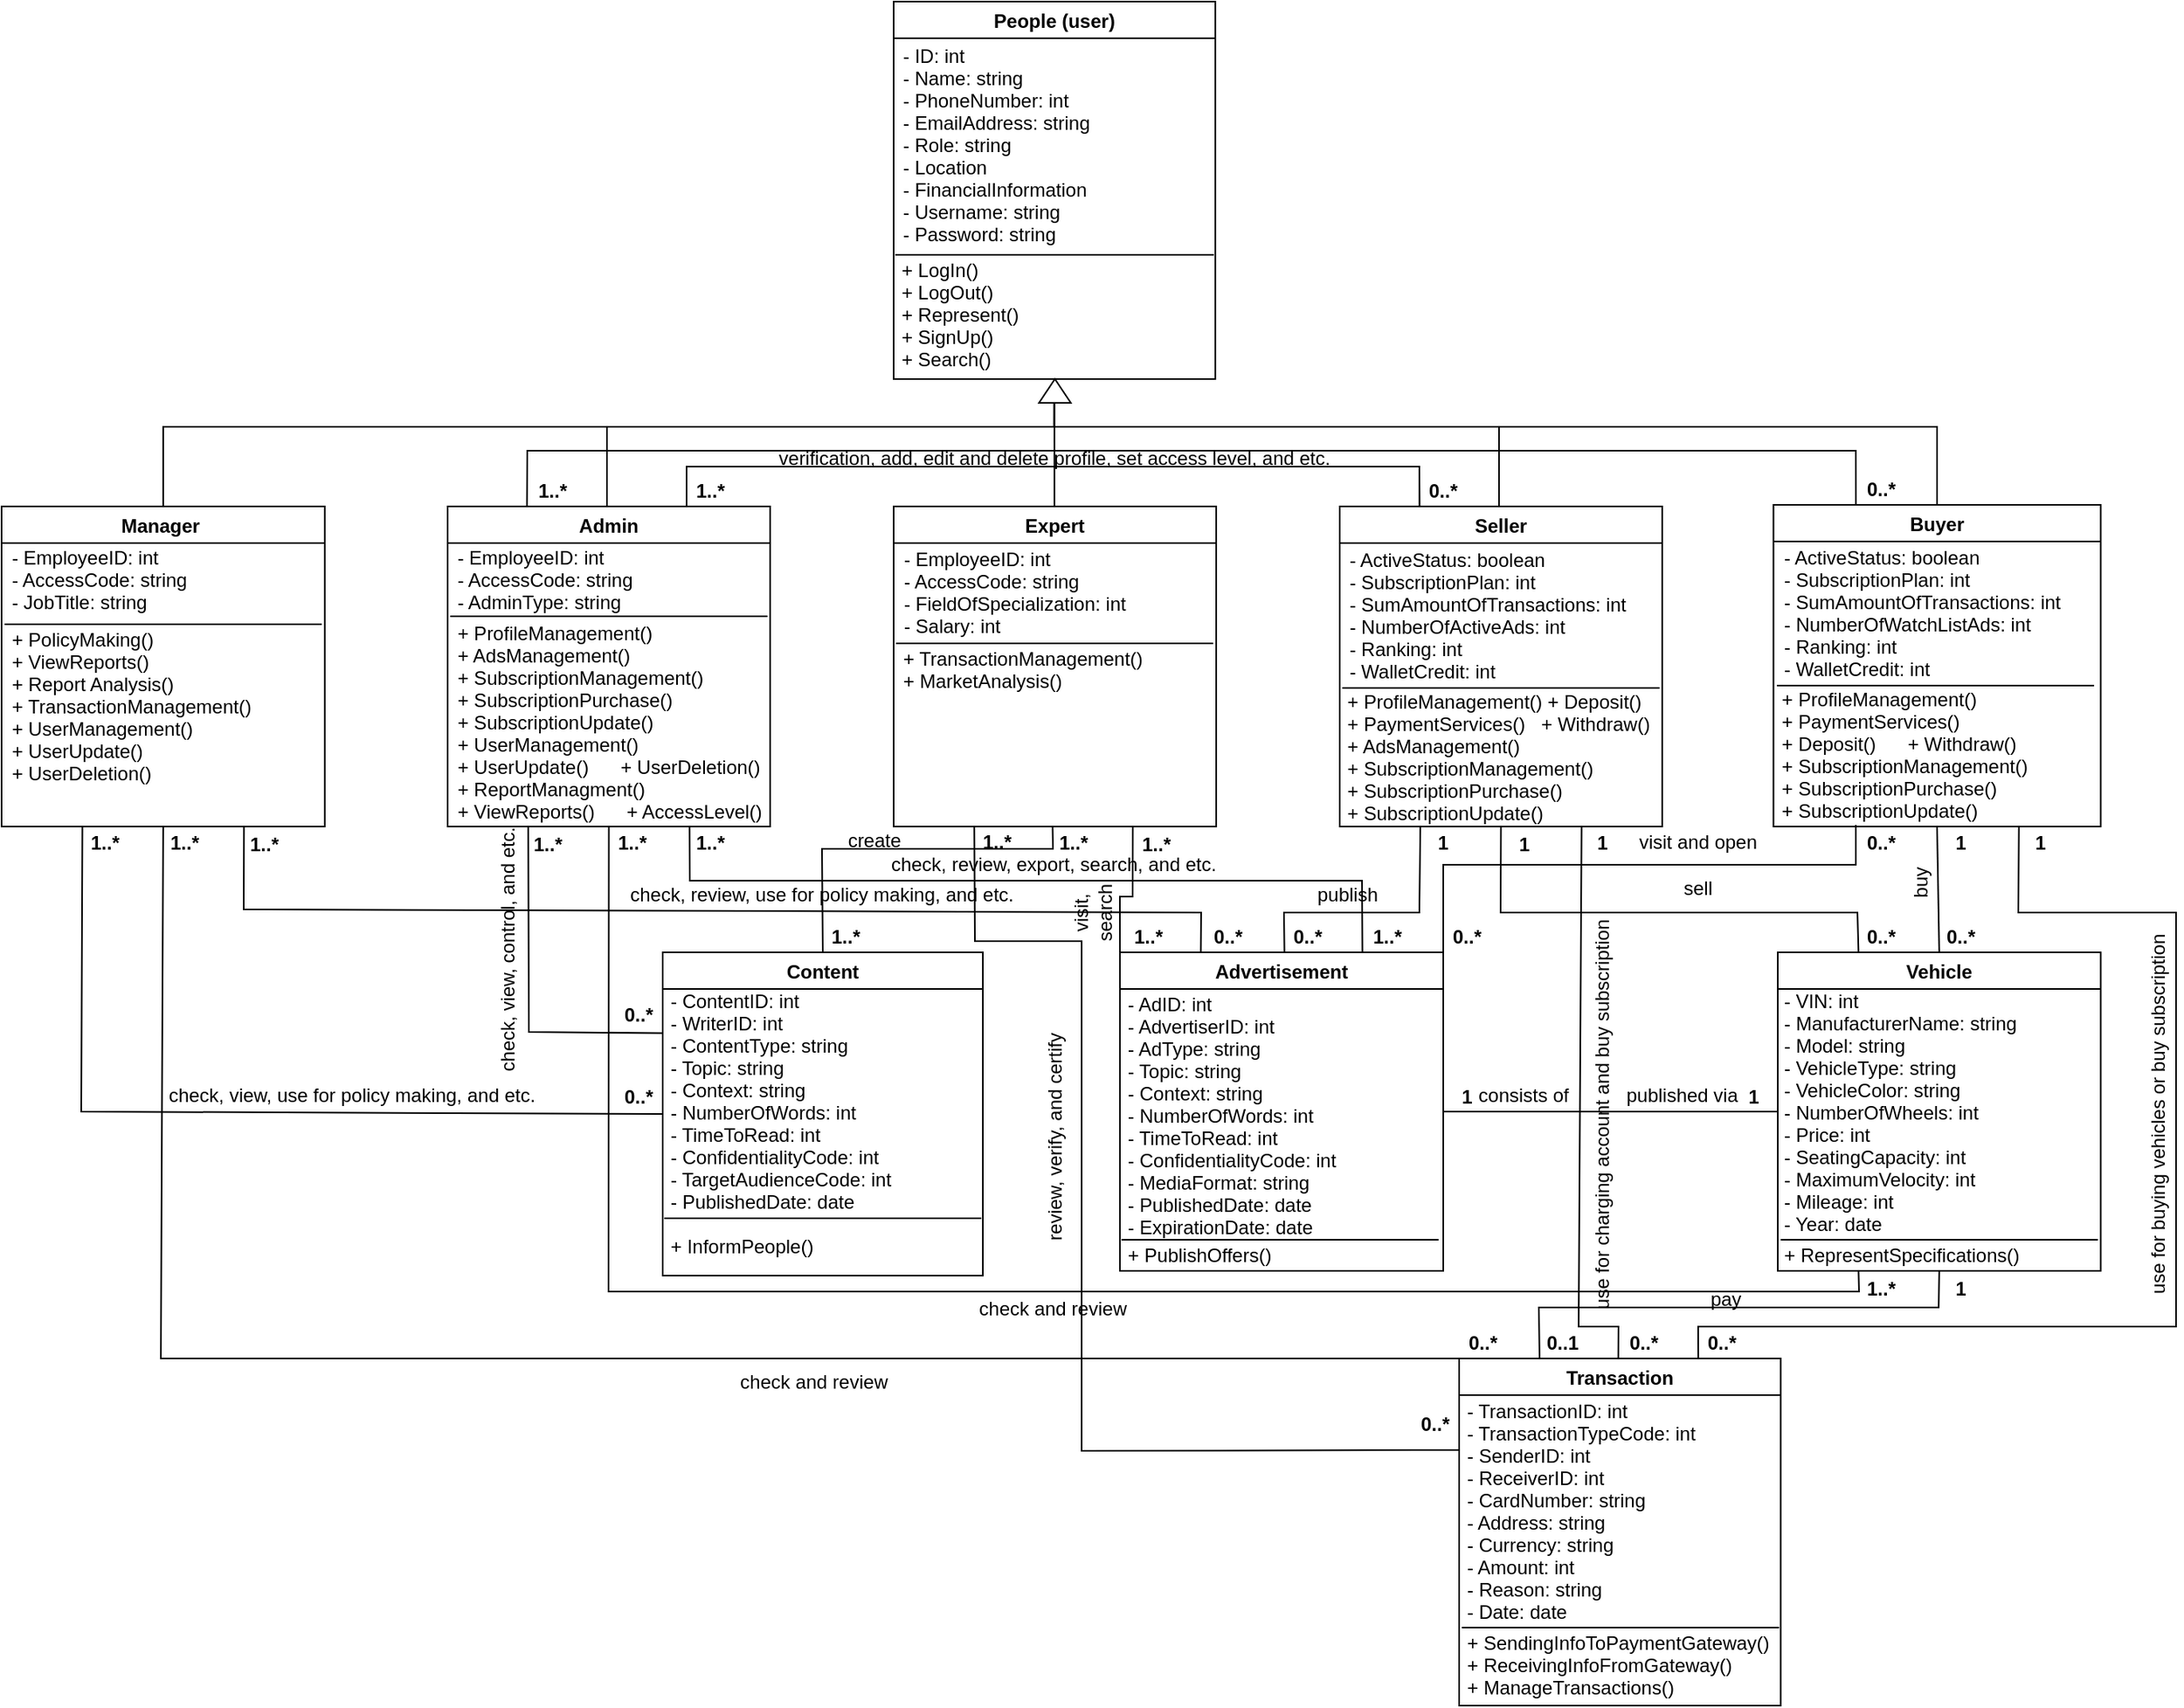 <mxfile version="20.8.10" type="device"><diagram id="CAoa1KWBgaE-1FYeoecN" name="Page-1"><mxGraphModel dx="2105" dy="269" grid="1" gridSize="10" guides="1" tooltips="1" connect="1" arrows="1" fold="1" page="1" pageScale="1" pageWidth="1654" pageHeight="1169" math="0" shadow="0"><root><mxCell id="0"/><mxCell id="1" parent="0"/><mxCell id="5g5vJW8eQOZbYyyhW00u-1" value="People (user)" style="swimlane;" parent="1" vertex="1"><mxGeometry x="-1008" y="50" width="201.88" height="237" as="geometry"/></mxCell><mxCell id="5g5vJW8eQOZbYyyhW00u-148" value="- ID: int&#10;- Name: string&#10;- PhoneNumber: int&#10;- EmailAddress: string&#10;- Role: string&#10;- Location&#10;- FinancialInformation&#10;- Username: string&#10;- Password: string" style="text;strokeColor=none;fillColor=none;align=left;verticalAlign=top;spacingLeft=4;spacingRight=4;overflow=hidden;rotatable=0;points=[[0,0.5],[1,0.5]];portConstraint=eastwest;" parent="5g5vJW8eQOZbYyyhW00u-1" vertex="1"><mxGeometry x="-0.12" y="20.5" width="202" height="142.5" as="geometry"/></mxCell><mxCell id="5g5vJW8eQOZbYyyhW00u-149" value="" style="line;strokeWidth=1;fillColor=none;align=left;verticalAlign=middle;spacingTop=-1;spacingLeft=3;spacingRight=3;rotatable=0;labelPosition=right;points=[];portConstraint=eastwest;" parent="5g5vJW8eQOZbYyyhW00u-1" vertex="1"><mxGeometry x="0.94" y="155" width="200" height="8" as="geometry"/></mxCell><mxCell id="5g5vJW8eQOZbYyyhW00u-150" value="+ LogIn()&#10;+ LogOut()&#10;+ Represent()&#10;+ SignUp()    &#10;+ Search()" style="text;strokeColor=none;fillColor=none;align=left;verticalAlign=top;spacingLeft=4;spacingRight=4;overflow=hidden;rotatable=0;points=[[0,0.5],[1,0.5]];portConstraint=eastwest;" parent="5g5vJW8eQOZbYyyhW00u-1" vertex="1"><mxGeometry x="-1.06" y="155" width="202" height="80" as="geometry"/></mxCell><mxCell id="5g5vJW8eQOZbYyyhW00u-11" style="edgeStyle=orthogonalEdgeStyle;rounded=0;orthogonalLoop=1;jettySize=auto;html=1;entryX=0.5;entryY=1;entryDx=0;entryDy=0;exitX=0.5;exitY=0;exitDx=0;exitDy=0;" parent="1" source="5g5vJW8eQOZbYyyhW00u-2" target="5g5vJW8eQOZbYyyhW00u-1" edge="1"><mxGeometry relative="1" as="geometry"><Array as="points"><mxPoint x="-628" y="317"/><mxPoint x="-908" y="317"/></Array></mxGeometry></mxCell><mxCell id="5g5vJW8eQOZbYyyhW00u-2" value="Seller" style="swimlane;" parent="1" vertex="1"><mxGeometry x="-728" y="367" width="202.44" height="201" as="geometry"/></mxCell><mxCell id="1Hoq8GOjMcDAlBwnr5Gt-12" value="- ActiveStatus: boolean&#10;- SubscriptionPlan: int &#10;- SumAmountOfTransactions: int&#10;- NumberOfActiveAds: int&#10;- Ranking: int&#10;- WalletCredit: int" style="text;strokeColor=none;fillColor=none;align=left;verticalAlign=top;spacingLeft=4;spacingRight=4;overflow=hidden;rotatable=0;points=[[0,0.5],[1,0.5]];portConstraint=eastwest;" parent="5g5vJW8eQOZbYyyhW00u-2" vertex="1"><mxGeometry x="0.22" y="20" width="202" height="90" as="geometry"/></mxCell><mxCell id="1Hoq8GOjMcDAlBwnr5Gt-13" value="" style="line;strokeWidth=1;fillColor=none;align=left;verticalAlign=middle;spacingTop=-1;spacingLeft=3;spacingRight=3;rotatable=0;labelPosition=right;points=[];portConstraint=eastwest;" parent="5g5vJW8eQOZbYyyhW00u-2" vertex="1"><mxGeometry x="1.66" y="110" width="199.12" height="8" as="geometry"/></mxCell><mxCell id="1Hoq8GOjMcDAlBwnr5Gt-14" value="+ ProfileManagement() + Deposit()&#10;+ PaymentServices()   + Withdraw()&#10;+ AdsManagement()&#10;+ SubscriptionManagement()&#10;+ SubscriptionPurchase()&#10;+ SubscriptionUpdate()" style="text;strokeColor=none;fillColor=none;align=left;verticalAlign=top;spacingLeft=4;spacingRight=4;overflow=hidden;rotatable=0;points=[[0,0.5],[1,0.5]];portConstraint=eastwest;" parent="5g5vJW8eQOZbYyyhW00u-2" vertex="1"><mxGeometry x="-1.22" y="109" width="202" height="90" as="geometry"/></mxCell><mxCell id="5g5vJW8eQOZbYyyhW00u-12" style="edgeStyle=orthogonalEdgeStyle;rounded=0;orthogonalLoop=1;jettySize=auto;html=1;entryX=0.5;entryY=1;entryDx=0;entryDy=0;exitX=0.5;exitY=0;exitDx=0;exitDy=0;" parent="1" source="5g5vJW8eQOZbYyyhW00u-3" target="5g5vJW8eQOZbYyyhW00u-1" edge="1"><mxGeometry relative="1" as="geometry"><Array as="points"><mxPoint x="-353" y="317"/><mxPoint x="-908" y="317"/></Array></mxGeometry></mxCell><mxCell id="5g5vJW8eQOZbYyyhW00u-3" value="Buyer" style="swimlane;" parent="1" vertex="1"><mxGeometry x="-455.72" y="366" width="205.44" height="202" as="geometry"/></mxCell><mxCell id="CmYfyWKF2uBP4uneS-pW-2" value="- ActiveStatus: boolean&#10;- SubscriptionPlan: int &#10;- SumAmountOfTransactions: int&#10;- NumberOfWatchListAds: int&#10;- Ranking: int&#10;- WalletCredit: int" style="text;strokeColor=none;fillColor=none;align=left;verticalAlign=top;spacingLeft=4;spacingRight=4;overflow=hidden;rotatable=0;points=[[0,0.5],[1,0.5]];portConstraint=eastwest;" vertex="1" parent="5g5vJW8eQOZbYyyhW00u-3"><mxGeometry x="0.72" y="19.5" width="202" height="90" as="geometry"/></mxCell><mxCell id="CmYfyWKF2uBP4uneS-pW-3" value="" style="line;strokeWidth=1;fillColor=none;align=left;verticalAlign=middle;spacingTop=-1;spacingLeft=3;spacingRight=3;rotatable=0;labelPosition=right;points=[];portConstraint=eastwest;" vertex="1" parent="5g5vJW8eQOZbYyyhW00u-3"><mxGeometry x="2.16" y="109.5" width="199.12" height="8" as="geometry"/></mxCell><mxCell id="CmYfyWKF2uBP4uneS-pW-4" value="+ ProfileManagement()&#10;+ PaymentServices()&#10;+ Deposit()      + Withdraw()&#10;+ SubscriptionManagement()&#10;+ SubscriptionPurchase()&#10;+ SubscriptionUpdate()" style="text;strokeColor=none;fillColor=none;align=left;verticalAlign=top;spacingLeft=4;spacingRight=4;overflow=hidden;rotatable=0;points=[[0,0.5],[1,0.5]];portConstraint=eastwest;" vertex="1" parent="5g5vJW8eQOZbYyyhW00u-3"><mxGeometry x="-0.72" y="108.5" width="202" height="90" as="geometry"/></mxCell><mxCell id="5g5vJW8eQOZbYyyhW00u-9" style="edgeStyle=orthogonalEdgeStyle;rounded=0;orthogonalLoop=1;jettySize=auto;html=1;entryX=0.5;entryY=1;entryDx=0;entryDy=0;" parent="1" source="5g5vJW8eQOZbYyyhW00u-4" target="5g5vJW8eQOZbYyyhW00u-1" edge="1"><mxGeometry relative="1" as="geometry"><Array as="points"><mxPoint x="-1188" y="317"/><mxPoint x="-908" y="317"/></Array></mxGeometry></mxCell><mxCell id="5g5vJW8eQOZbYyyhW00u-4" value="Admin" style="swimlane;" parent="1" vertex="1"><mxGeometry x="-1288" y="367" width="202.44" height="201" as="geometry"/></mxCell><mxCell id="1Hoq8GOjMcDAlBwnr5Gt-6" value="- EmployeeID: int&#10;- AccessCode: string&#10;- AdminType: string" style="text;strokeColor=none;fillColor=none;align=left;verticalAlign=top;spacingLeft=4;spacingRight=4;overflow=hidden;rotatable=0;points=[[0,0.5],[1,0.5]];portConstraint=eastwest;" parent="5g5vJW8eQOZbYyyhW00u-4" vertex="1"><mxGeometry x="0.22" y="18.5" width="202" height="50.5" as="geometry"/></mxCell><mxCell id="1Hoq8GOjMcDAlBwnr5Gt-7" value="" style="line;strokeWidth=1;fillColor=none;align=left;verticalAlign=middle;spacingTop=-1;spacingLeft=3;spacingRight=3;rotatable=0;labelPosition=right;points=[];portConstraint=eastwest;" parent="5g5vJW8eQOZbYyyhW00u-4" vertex="1"><mxGeometry x="1.66" y="65" width="199.12" height="8" as="geometry"/></mxCell><mxCell id="1Hoq8GOjMcDAlBwnr5Gt-8" value="+ ProfileManagement()&#10;+ AdsManagement()&#10;+ SubscriptionManagement()&#10;+ SubscriptionPurchase()&#10;+ SubscriptionUpdate()&#10;+ UserManagement() &#10;+ UserUpdate()      + UserDeletion()&#10;+ ReportManagment()&#10;+ ViewReports()      + AccessLevel()" style="text;strokeColor=none;fillColor=none;align=left;verticalAlign=top;spacingLeft=4;spacingRight=4;overflow=hidden;rotatable=0;points=[[0,0.5],[1,0.5]];portConstraint=eastwest;" parent="5g5vJW8eQOZbYyyhW00u-4" vertex="1"><mxGeometry x="0.22" y="66" width="202" height="141" as="geometry"/></mxCell><mxCell id="5g5vJW8eQOZbYyyhW00u-10" style="edgeStyle=orthogonalEdgeStyle;rounded=0;orthogonalLoop=1;jettySize=auto;html=1;entryX=0.5;entryY=1;entryDx=0;entryDy=0;" parent="1" source="5g5vJW8eQOZbYyyhW00u-5" target="5g5vJW8eQOZbYyyhW00u-1" edge="1"><mxGeometry relative="1" as="geometry"><Array as="points"><mxPoint x="-907" y="327"/></Array></mxGeometry></mxCell><mxCell id="5g5vJW8eQOZbYyyhW00u-5" value="Expert" style="swimlane;" parent="1" vertex="1"><mxGeometry x="-1008" y="367" width="202.44" height="201" as="geometry"/></mxCell><mxCell id="1Hoq8GOjMcDAlBwnr5Gt-9" value="- EmployeeID: int&#10;- AccessCode: string&#10;- FieldOfSpecialization: int&#10;- Salary: int" style="text;strokeColor=none;fillColor=none;align=left;verticalAlign=top;spacingLeft=4;spacingRight=4;overflow=hidden;rotatable=0;points=[[0,0.5],[1,0.5]];portConstraint=eastwest;" parent="5g5vJW8eQOZbYyyhW00u-5" vertex="1"><mxGeometry x="0.44" y="19.5" width="202" height="70.5" as="geometry"/></mxCell><mxCell id="1Hoq8GOjMcDAlBwnr5Gt-10" value="" style="line;strokeWidth=1;fillColor=none;align=left;verticalAlign=middle;spacingTop=-1;spacingLeft=3;spacingRight=3;rotatable=0;labelPosition=right;points=[];portConstraint=eastwest;" parent="5g5vJW8eQOZbYyyhW00u-5" vertex="1"><mxGeometry x="1.44" y="82" width="199.12" height="8" as="geometry"/></mxCell><mxCell id="1Hoq8GOjMcDAlBwnr5Gt-11" value="+ TransactionManagement()&#10;+ MarketAnalysis()" style="text;strokeColor=none;fillColor=none;align=left;verticalAlign=top;spacingLeft=4;spacingRight=4;overflow=hidden;rotatable=0;points=[[0,0.5],[1,0.5]];portConstraint=eastwest;" parent="5g5vJW8eQOZbYyyhW00u-5" vertex="1"><mxGeometry y="82" width="202" height="108" as="geometry"/></mxCell><mxCell id="5g5vJW8eQOZbYyyhW00u-6" value="Manager " style="swimlane;" parent="1" vertex="1"><mxGeometry x="-1568" y="367" width="202.88" height="201" as="geometry"/></mxCell><mxCell id="1Hoq8GOjMcDAlBwnr5Gt-3" value="- EmployeeID: int&#10;- AccessCode: string&#10;- JobTitle: string" style="text;strokeColor=none;fillColor=none;align=left;verticalAlign=top;spacingLeft=4;spacingRight=4;overflow=hidden;rotatable=0;points=[[0,0.5],[1,0.5]];portConstraint=eastwest;" parent="5g5vJW8eQOZbYyyhW00u-6" vertex="1"><mxGeometry x="0.44" y="18.5" width="202" height="51.5" as="geometry"/></mxCell><mxCell id="1Hoq8GOjMcDAlBwnr5Gt-4" value="" style="line;strokeWidth=1;fillColor=none;align=left;verticalAlign=middle;spacingTop=-1;spacingLeft=3;spacingRight=3;rotatable=0;labelPosition=right;points=[];portConstraint=eastwest;" parent="5g5vJW8eQOZbYyyhW00u-6" vertex="1"><mxGeometry x="1.88" y="70" width="199.12" height="8" as="geometry"/></mxCell><mxCell id="1Hoq8GOjMcDAlBwnr5Gt-5" value="+ PolicyMaking()&#10;+ ViewReports()    &#10;+ Report Analysis()    &#10;+ TransactionManagement()    &#10;+ UserManagement()    &#10;+ UserUpdate()&#10;+ UserDeletion()" style="text;strokeColor=none;fillColor=none;align=left;verticalAlign=top;spacingLeft=4;spacingRight=4;overflow=hidden;rotatable=0;points=[[0,0.5],[1,0.5]];portConstraint=eastwest;" parent="5g5vJW8eQOZbYyyhW00u-6" vertex="1"><mxGeometry x="0.44" y="70" width="202" height="148" as="geometry"/></mxCell><mxCell id="5g5vJW8eQOZbYyyhW00u-7" value="" style="edgeStyle=elbowEdgeStyle;elbow=vertical;endArrow=classic;html=1;curved=0;rounded=0;endSize=8;startSize=8;exitX=0.5;exitY=0;exitDx=0;exitDy=0;entryX=0.5;entryY=1;entryDx=0;entryDy=0;" parent="1" source="5g5vJW8eQOZbYyyhW00u-6" target="5g5vJW8eQOZbYyyhW00u-1" edge="1"><mxGeometry width="50" height="50" relative="1" as="geometry"><mxPoint x="-1198" y="437" as="sourcePoint"/><mxPoint x="-1148" y="387" as="targetPoint"/><Array as="points"><mxPoint x="-1108" y="317"/></Array></mxGeometry></mxCell><mxCell id="5g5vJW8eQOZbYyyhW00u-13" value="Vehicle" style="swimlane;" parent="1" vertex="1"><mxGeometry x="-453" y="647" width="202.72" height="200" as="geometry"/></mxCell><mxCell id="CmYfyWKF2uBP4uneS-pW-20" value="- VIN: int&#10;- ManufacturerName: string&#10;- Model: string&#10;- VehicleType: string&#10;- VehicleColor: string&#10;- NumberOfWheels: int&#10;- Price: int&#10;- SeatingCapacity: int&#10;- MaximumVelocity: int&#10;- Mileage: int&#10;- Year: date" style="text;strokeColor=none;fillColor=none;align=left;verticalAlign=top;spacingLeft=4;spacingRight=4;overflow=hidden;rotatable=0;points=[[0,0.5],[1,0.5]];portConstraint=eastwest;" vertex="1" parent="5g5vJW8eQOZbYyyhW00u-13"><mxGeometry x="-2.0" y="17" width="202" height="161" as="geometry"/></mxCell><mxCell id="CmYfyWKF2uBP4uneS-pW-21" value="+ RepresentSpecifications()" style="text;strokeColor=none;fillColor=none;align=left;verticalAlign=top;spacingLeft=4;spacingRight=4;overflow=hidden;rotatable=0;points=[[0,0.5],[1,0.5]];portConstraint=eastwest;" vertex="1" parent="5g5vJW8eQOZbYyyhW00u-13"><mxGeometry x="-2.0" y="176.5" width="202" height="20" as="geometry"/></mxCell><mxCell id="CmYfyWKF2uBP4uneS-pW-22" value="" style="line;strokeWidth=1;fillColor=none;align=left;verticalAlign=middle;spacingTop=-1;spacingLeft=3;spacingRight=3;rotatable=0;labelPosition=right;points=[];portConstraint=eastwest;" vertex="1" parent="5g5vJW8eQOZbYyyhW00u-13"><mxGeometry x="1.8" y="176.5" width="199.12" height="8" as="geometry"/></mxCell><mxCell id="5g5vJW8eQOZbYyyhW00u-14" value="Content" style="swimlane;startSize=23;" parent="1" vertex="1"><mxGeometry x="-1153" y="647" width="201" height="203" as="geometry"/></mxCell><mxCell id="CmYfyWKF2uBP4uneS-pW-9" value="- ContentID: int&#10;- WriterID: int&#10;- ContentType: string&#10;- Topic: string&#10;- Context: string&#10;- NumberOfWords: int&#10;- TimeToRead: int&#10;- ConfidentialityCode: int&#10;- TargetAudienceCode: int &#10;- PublishedDate: date" style="text;strokeColor=none;fillColor=none;align=left;verticalAlign=top;spacingLeft=4;spacingRight=4;overflow=hidden;rotatable=0;points=[[0,0.5],[1,0.5]];portConstraint=eastwest;" vertex="1" parent="5g5vJW8eQOZbYyyhW00u-14"><mxGeometry x="-1" y="17" width="202" height="143" as="geometry"/></mxCell><mxCell id="CmYfyWKF2uBP4uneS-pW-10" value="" style="line;strokeWidth=1;fillColor=none;align=left;verticalAlign=middle;spacingTop=-1;spacingLeft=3;spacingRight=3;rotatable=0;labelPosition=right;points=[];portConstraint=eastwest;" vertex="1" parent="5g5vJW8eQOZbYyyhW00u-14"><mxGeometry x="0.94" y="163" width="199.12" height="8" as="geometry"/></mxCell><mxCell id="CmYfyWKF2uBP4uneS-pW-11" value="+ InformPeople()" style="text;strokeColor=none;fillColor=none;align=left;verticalAlign=top;spacingLeft=4;spacingRight=4;overflow=hidden;rotatable=0;points=[[0,0.5],[1,0.5]];portConstraint=eastwest;" vertex="1" parent="5g5vJW8eQOZbYyyhW00u-14"><mxGeometry x="-1" y="171" width="202" height="19" as="geometry"/></mxCell><mxCell id="5g5vJW8eQOZbYyyhW00u-15" value="Advertisement" style="swimlane;" parent="1" vertex="1"><mxGeometry x="-865.94" y="647" width="202.94" height="200" as="geometry"/></mxCell><mxCell id="CmYfyWKF2uBP4uneS-pW-15" value="- AdID: int&#10;- AdvertiserID: int&#10;- AdType: string&#10;- Topic: string&#10;- Context: string&#10;- NumberOfWords: int&#10;- TimeToRead: int&#10;- ConfidentialityCode: int&#10;- MediaFormat: string&#10;- PublishedDate: date&#10;- ExpirationDate: date" style="text;strokeColor=none;fillColor=none;align=left;verticalAlign=top;spacingLeft=4;spacingRight=4;overflow=hidden;rotatable=0;points=[[0,0.5],[1,0.5]];portConstraint=eastwest;" vertex="1" parent="5g5vJW8eQOZbYyyhW00u-15"><mxGeometry x="-1" y="19" width="202" height="161" as="geometry"/></mxCell><mxCell id="CmYfyWKF2uBP4uneS-pW-18" value="" style="line;strokeWidth=1;fillColor=none;align=left;verticalAlign=middle;spacingTop=-1;spacingLeft=3;spacingRight=3;rotatable=0;labelPosition=right;points=[];portConstraint=eastwest;" vertex="1" parent="5g5vJW8eQOZbYyyhW00u-15"><mxGeometry x="0.94" y="176.5" width="199.12" height="8" as="geometry"/></mxCell><mxCell id="CmYfyWKF2uBP4uneS-pW-17" value="+ PublishOffers()" style="text;strokeColor=none;fillColor=none;align=left;verticalAlign=top;spacingLeft=4;spacingRight=4;overflow=hidden;rotatable=0;points=[[0,0.5],[1,0.5]];portConstraint=eastwest;" vertex="1" parent="5g5vJW8eQOZbYyyhW00u-15"><mxGeometry x="-1.0" y="176.5" width="202" height="20" as="geometry"/></mxCell><mxCell id="5g5vJW8eQOZbYyyhW00u-16" value="Transaction" style="swimlane;startSize=23;" parent="1" vertex="1"><mxGeometry x="-653" y="902" width="201.8" height="218" as="geometry"/></mxCell><mxCell id="CmYfyWKF2uBP4uneS-pW-33" value="- TransactionID: int&#10;- TransactionTypeCode: int&#10;- SenderID: int&#10;- ReceiverID: int&#10;- CardNumber: string&#10;- Address: string&#10;- Currency: string&#10;- Amount: int&#10;- Reason: string&#10;- Date: date" style="text;strokeColor=none;fillColor=none;align=left;verticalAlign=top;spacingLeft=4;spacingRight=4;overflow=hidden;rotatable=0;points=[[0,0.5],[1,0.5]];portConstraint=eastwest;" vertex="1" parent="5g5vJW8eQOZbYyyhW00u-16"><mxGeometry x="-1" y="19.5" width="202" height="161" as="geometry"/></mxCell><mxCell id="CmYfyWKF2uBP4uneS-pW-34" value="" style="line;strokeWidth=1;fillColor=none;align=left;verticalAlign=middle;spacingTop=-1;spacingLeft=3;spacingRight=3;rotatable=0;labelPosition=right;points=[];portConstraint=eastwest;" vertex="1" parent="5g5vJW8eQOZbYyyhW00u-16"><mxGeometry x="1.68" y="165" width="199.12" height="8" as="geometry"/></mxCell><mxCell id="CmYfyWKF2uBP4uneS-pW-35" value="+ SendingInfoToPaymentGateway()&#10;+ ReceivingInfoFromGateway()&#10;+ ManageTransactions()" style="text;strokeColor=none;fillColor=none;align=left;verticalAlign=top;spacingLeft=4;spacingRight=4;overflow=hidden;rotatable=0;points=[[0,0.5],[1,0.5]];portConstraint=eastwest;" vertex="1" parent="5g5vJW8eQOZbYyyhW00u-16"><mxGeometry x="-1" y="165" width="202" height="45" as="geometry"/></mxCell><mxCell id="5g5vJW8eQOZbYyyhW00u-18" value="" style="html=1;shadow=0;dashed=0;align=center;verticalAlign=middle;shape=mxgraph.arrows2.arrow;dy=0.6;dx=40;direction=north;notch=0;" parent="1" vertex="1"><mxGeometry x="-916.78" y="287" width="20" height="15" as="geometry"/></mxCell><mxCell id="5g5vJW8eQOZbYyyhW00u-21" value="" style="endArrow=none;html=1;rounded=0;entryX=0.5;entryY=0;entryDx=0;entryDy=0;exitX=0.5;exitY=1;exitDx=0;exitDy=0;" parent="1" source="5g5vJW8eQOZbYyyhW00u-3" target="5g5vJW8eQOZbYyyhW00u-13" edge="1"><mxGeometry width="50" height="50" relative="1" as="geometry"><mxPoint x="-903" y="672" as="sourcePoint"/><mxPoint x="-853" y="622" as="targetPoint"/></mxGeometry></mxCell><mxCell id="5g5vJW8eQOZbYyyhW00u-26" value="1" style="text;align=center;fontStyle=1;verticalAlign=middle;spacingLeft=3;spacingRight=3;strokeColor=none;rotatable=0;points=[[0,0.5],[1,0.5]];portConstraint=eastwest;" parent="1" vertex="1"><mxGeometry x="-353" y="567" width="30" height="21" as="geometry"/></mxCell><mxCell id="5g5vJW8eQOZbYyyhW00u-27" value="" style="endArrow=none;html=1;rounded=0;entryX=0.25;entryY=0;entryDx=0;entryDy=0;exitX=0.5;exitY=1;exitDx=0;exitDy=0;" parent="1" source="5g5vJW8eQOZbYyyhW00u-2" target="5g5vJW8eQOZbYyyhW00u-13" edge="1"><mxGeometry width="50" height="50" relative="1" as="geometry"><mxPoint x="-633" y="582" as="sourcePoint"/><mxPoint x="-633" y="662" as="targetPoint"/><Array as="points"><mxPoint x="-627" y="622"/><mxPoint x="-403" y="622"/></Array></mxGeometry></mxCell><mxCell id="5g5vJW8eQOZbYyyhW00u-34" value="" style="endArrow=none;html=1;rounded=0;exitX=0.01;exitY=1.001;exitDx=0;exitDy=0;entryX=0.25;entryY=1;entryDx=0;entryDy=0;exitPerimeter=0;" parent="1" source="5g5vJW8eQOZbYyyhW00u-36" target="5g5vJW8eQOZbYyyhW00u-2" edge="1"><mxGeometry width="50" height="50" relative="1" as="geometry"><mxPoint x="-663" y="682" as="sourcePoint"/><mxPoint x="-613" y="632" as="targetPoint"/><Array as="points"><mxPoint x="-763" y="622"/><mxPoint x="-678" y="622"/></Array></mxGeometry></mxCell><mxCell id="5g5vJW8eQOZbYyyhW00u-35" value="1" style="text;align=center;fontStyle=1;verticalAlign=middle;spacingLeft=3;spacingRight=3;strokeColor=none;rotatable=0;points=[[0,0.5],[1,0.5]];portConstraint=eastwest;" parent="1" vertex="1"><mxGeometry x="-678" y="567" width="30" height="21" as="geometry"/></mxCell><mxCell id="5g5vJW8eQOZbYyyhW00u-36" value="0..*" style="text;align=center;fontStyle=1;verticalAlign=middle;spacingLeft=3;spacingRight=3;strokeColor=none;rotatable=0;points=[[0,0.5],[1,0.5]];portConstraint=eastwest;" parent="1" vertex="1"><mxGeometry x="-763" y="626" width="30" height="21" as="geometry"/></mxCell><mxCell id="5g5vJW8eQOZbYyyhW00u-37" value="0..*" style="text;align=center;fontStyle=1;verticalAlign=middle;spacingLeft=3;spacingRight=3;strokeColor=none;rotatable=0;points=[[0,0.5],[1,0.5]];portConstraint=eastwest;" parent="1" vertex="1"><mxGeometry x="-403" y="626" width="30" height="21" as="geometry"/></mxCell><mxCell id="5g5vJW8eQOZbYyyhW00u-38" value="0..*" style="text;align=center;fontStyle=1;verticalAlign=middle;spacingLeft=3;spacingRight=3;strokeColor=none;rotatable=0;points=[[0,0.5],[1,0.5]];portConstraint=eastwest;" parent="1" vertex="1"><mxGeometry x="-353" y="626" width="30" height="21" as="geometry"/></mxCell><mxCell id="5g5vJW8eQOZbYyyhW00u-39" value="" style="endArrow=none;html=1;rounded=0;entryX=0.75;entryY=1;entryDx=0;entryDy=0;exitX=0.003;exitY=0.975;exitDx=0;exitDy=0;exitPerimeter=0;" parent="1" source="5g5vJW8eQOZbYyyhW00u-40" target="5g5vJW8eQOZbYyyhW00u-3" edge="1"><mxGeometry width="50" height="50" relative="1" as="geometry"><mxPoint x="-853" y="922" as="sourcePoint"/><mxPoint x="-573" y="632" as="targetPoint"/><Array as="points"><mxPoint x="-503" y="882"/><mxPoint x="-203" y="882"/><mxPoint x="-203" y="622"/><mxPoint x="-302" y="622"/></Array></mxGeometry></mxCell><mxCell id="5g5vJW8eQOZbYyyhW00u-40" value="0..*" style="text;align=center;fontStyle=1;verticalAlign=middle;spacingLeft=3;spacingRight=3;strokeColor=none;rotatable=0;points=[[0,0.5],[1,0.5]];portConstraint=eastwest;" parent="1" vertex="1"><mxGeometry x="-503" y="881" width="30" height="21" as="geometry"/></mxCell><mxCell id="5g5vJW8eQOZbYyyhW00u-41" value="1" style="text;align=center;fontStyle=1;verticalAlign=middle;spacingLeft=3;spacingRight=3;strokeColor=none;rotatable=0;points=[[0,0.5],[1,0.5]];portConstraint=eastwest;" parent="1" vertex="1"><mxGeometry x="-303" y="567" width="30" height="21" as="geometry"/></mxCell><mxCell id="5g5vJW8eQOZbYyyhW00u-43" value="0..*" style="text;align=center;fontStyle=1;verticalAlign=middle;spacingLeft=3;spacingRight=3;strokeColor=none;rotatable=0;points=[[0,0.5],[1,0.5]];portConstraint=eastwest;" parent="1" vertex="1"><mxGeometry x="-552" y="881" width="30" height="21" as="geometry"/></mxCell><mxCell id="5g5vJW8eQOZbYyyhW00u-44" value="1" style="text;align=center;fontStyle=1;verticalAlign=middle;spacingLeft=3;spacingRight=3;strokeColor=none;rotatable=0;points=[[0,0.5],[1,0.5]];portConstraint=eastwest;" parent="1" vertex="1"><mxGeometry x="-578" y="567" width="30" height="21" as="geometry"/></mxCell><mxCell id="5g5vJW8eQOZbYyyhW00u-45" value="" style="endArrow=none;html=1;rounded=0;entryX=0.75;entryY=1;entryDx=0;entryDy=0;exitX=0.495;exitY=0;exitDx=0;exitDy=0;exitPerimeter=0;" parent="1" source="5g5vJW8eQOZbYyyhW00u-16" target="5g5vJW8eQOZbYyyhW00u-2" edge="1"><mxGeometry width="50" height="50" relative="1" as="geometry"><mxPoint x="-553" y="900" as="sourcePoint"/><mxPoint x="-563" y="892" as="targetPoint"/><Array as="points"><mxPoint x="-553" y="882"/><mxPoint x="-578" y="882"/></Array></mxGeometry></mxCell><mxCell id="5g5vJW8eQOZbYyyhW00u-50" value="" style="endArrow=none;html=1;rounded=0;exitX=0.5;exitY=1;exitDx=0;exitDy=0;entryX=0;entryY=0;entryDx=0;entryDy=0;" parent="1" source="5g5vJW8eQOZbYyyhW00u-6" target="5g5vJW8eQOZbYyyhW00u-16" edge="1"><mxGeometry width="50" height="50" relative="1" as="geometry"><mxPoint x="-1173" y="782" as="sourcePoint"/><mxPoint x="-1123" y="732" as="targetPoint"/><Array as="points"><mxPoint x="-1468" y="902"/></Array></mxGeometry></mxCell><mxCell id="5g5vJW8eQOZbYyyhW00u-51" value="1..*" style="text;align=center;fontStyle=1;verticalAlign=middle;spacingLeft=3;spacingRight=3;strokeColor=none;rotatable=0;points=[[0,0.5],[1,0.5]];portConstraint=eastwest;" parent="1" vertex="1"><mxGeometry x="-1468" y="567" width="30" height="21" as="geometry"/></mxCell><mxCell id="5g5vJW8eQOZbYyyhW00u-54" value="0..*" style="text;align=center;fontStyle=1;verticalAlign=middle;spacingLeft=3;spacingRight=3;strokeColor=none;rotatable=0;points=[[0,0.5],[1,0.5]];portConstraint=eastwest;" parent="1" vertex="1"><mxGeometry x="-653" y="881" width="30" height="21" as="geometry"/></mxCell><mxCell id="5g5vJW8eQOZbYyyhW00u-55" value="check and review" style="text;html=1;strokeColor=none;fillColor=none;align=center;verticalAlign=middle;whiteSpace=wrap;rounded=0;" parent="1" vertex="1"><mxGeometry x="-1108" y="902" width="100" height="30" as="geometry"/></mxCell><mxCell id="5g5vJW8eQOZbYyyhW00u-56" value="check and review" style="text;html=1;strokeColor=none;fillColor=none;align=center;verticalAlign=middle;whiteSpace=wrap;rounded=0;" parent="1" vertex="1"><mxGeometry x="-958" y="856" width="100" height="30" as="geometry"/></mxCell><mxCell id="5g5vJW8eQOZbYyyhW00u-57" value="use for charging account and buy subscription&amp;nbsp;" style="text;html=1;strokeColor=none;fillColor=none;align=center;verticalAlign=middle;whiteSpace=wrap;rounded=0;rotation=-90;" parent="1" vertex="1"><mxGeometry x="-691.75" y="732" width="257.5" height="30" as="geometry"/></mxCell><mxCell id="5g5vJW8eQOZbYyyhW00u-58" value="use for buying vehicles or buy subscription&amp;nbsp;" style="text;html=1;strokeColor=none;fillColor=none;align=center;verticalAlign=middle;whiteSpace=wrap;rounded=0;rotation=-90;" parent="1" vertex="1"><mxGeometry x="-343" y="732" width="257.5" height="30" as="geometry"/></mxCell><mxCell id="5g5vJW8eQOZbYyyhW00u-59" value="sell" style="text;html=1;strokeColor=none;fillColor=none;align=center;verticalAlign=middle;whiteSpace=wrap;rounded=0;" parent="1" vertex="1"><mxGeometry x="-553" y="592" width="100" height="30" as="geometry"/></mxCell><mxCell id="5g5vJW8eQOZbYyyhW00u-60" value="buy" style="text;html=1;strokeColor=none;fillColor=none;align=center;verticalAlign=middle;whiteSpace=wrap;rounded=0;rotation=-90;" parent="1" vertex="1"><mxGeometry x="-413" y="588" width="100" height="30" as="geometry"/></mxCell><mxCell id="5g5vJW8eQOZbYyyhW00u-61" value="publish" style="text;html=1;strokeColor=none;fillColor=none;align=center;verticalAlign=middle;whiteSpace=wrap;rounded=0;" parent="1" vertex="1"><mxGeometry x="-773" y="596" width="100" height="30" as="geometry"/></mxCell><mxCell id="5g5vJW8eQOZbYyyhW00u-62" value="" style="endArrow=none;html=1;rounded=0;exitX=1;exitY=0;exitDx=0;exitDy=0;" parent="1" edge="1"><mxGeometry width="50" height="50" relative="1" as="geometry"><mxPoint x="-663" y="647" as="sourcePoint"/><mxPoint x="-404" y="567" as="targetPoint"/><Array as="points"><mxPoint x="-663" y="592"/><mxPoint x="-523" y="592"/><mxPoint x="-404" y="592"/></Array></mxGeometry></mxCell><mxCell id="5g5vJW8eQOZbYyyhW00u-63" value="0..*" style="text;align=center;fontStyle=1;verticalAlign=middle;spacingLeft=3;spacingRight=3;strokeColor=none;rotatable=0;points=[[0,0.5],[1,0.5]];portConstraint=eastwest;" parent="1" vertex="1"><mxGeometry x="-663" y="626" width="30" height="21" as="geometry"/></mxCell><mxCell id="5g5vJW8eQOZbYyyhW00u-64" value="0..*" style="text;align=center;fontStyle=1;verticalAlign=middle;spacingLeft=3;spacingRight=3;strokeColor=none;rotatable=0;points=[[0,0.5],[1,0.5]];portConstraint=eastwest;" parent="1" vertex="1"><mxGeometry x="-403" y="567" width="30" height="21" as="geometry"/></mxCell><mxCell id="5g5vJW8eQOZbYyyhW00u-65" value="visit and open" style="text;html=1;strokeColor=none;fillColor=none;align=center;verticalAlign=middle;whiteSpace=wrap;rounded=0;" parent="1" vertex="1"><mxGeometry x="-553" y="562.5" width="100" height="30" as="geometry"/></mxCell><mxCell id="5g5vJW8eQOZbYyyhW00u-66" value="" style="endArrow=none;html=1;rounded=0;exitX=0.75;exitY=1;exitDx=0;exitDy=0;entryX=0.75;entryY=0;entryDx=0;entryDy=0;" parent="1" source="5g5vJW8eQOZbYyyhW00u-4" target="5g5vJW8eQOZbYyyhW00u-15" edge="1"><mxGeometry width="50" height="50" relative="1" as="geometry"><mxPoint x="-963" y="612" as="sourcePoint"/><mxPoint x="-913" y="562" as="targetPoint"/><Array as="points"><mxPoint x="-1136" y="602"/><mxPoint x="-714" y="602"/></Array></mxGeometry></mxCell><mxCell id="5g5vJW8eQOZbYyyhW00u-67" value="check, review, export, search, and etc." style="text;html=1;strokeColor=none;fillColor=none;align=center;verticalAlign=middle;whiteSpace=wrap;rounded=0;" parent="1" vertex="1"><mxGeometry x="-1015.5" y="577" width="215" height="30" as="geometry"/></mxCell><mxCell id="5g5vJW8eQOZbYyyhW00u-68" value="1..*" style="text;align=center;fontStyle=1;verticalAlign=middle;spacingLeft=3;spacingRight=3;strokeColor=none;rotatable=0;points=[[0,0.5],[1,0.5]];portConstraint=eastwest;" parent="1" vertex="1"><mxGeometry x="-1138" y="567" width="30" height="21" as="geometry"/></mxCell><mxCell id="5g5vJW8eQOZbYyyhW00u-69" value="1..*" style="text;align=center;fontStyle=1;verticalAlign=middle;spacingLeft=3;spacingRight=3;strokeColor=none;rotatable=0;points=[[0,0.5],[1,0.5]];portConstraint=eastwest;" parent="1" vertex="1"><mxGeometry x="-713" y="626" width="30" height="21" as="geometry"/></mxCell><mxCell id="5g5vJW8eQOZbYyyhW00u-70" value="" style="endArrow=none;html=1;rounded=0;exitX=0.75;exitY=1;exitDx=0;exitDy=0;entryX=0.25;entryY=0;entryDx=0;entryDy=0;" parent="1" source="5g5vJW8eQOZbYyyhW00u-6" target="5g5vJW8eQOZbYyyhW00u-15" edge="1"><mxGeometry width="50" height="50" relative="1" as="geometry"><mxPoint x="-1123" y="582" as="sourcePoint"/><mxPoint x="-1073" y="532" as="targetPoint"/><Array as="points"><mxPoint x="-1416" y="620"/><mxPoint x="-815" y="622"/></Array></mxGeometry></mxCell><mxCell id="5g5vJW8eQOZbYyyhW00u-71" value="check, review, use for policy making, and etc." style="text;html=1;strokeColor=none;fillColor=none;align=center;verticalAlign=middle;whiteSpace=wrap;rounded=0;" parent="1" vertex="1"><mxGeometry x="-1178" y="596" width="250" height="30" as="geometry"/></mxCell><mxCell id="5g5vJW8eQOZbYyyhW00u-72" value="0..*" style="text;align=center;fontStyle=1;verticalAlign=middle;spacingLeft=3;spacingRight=3;strokeColor=none;rotatable=0;points=[[0,0.5],[1,0.5]];portConstraint=eastwest;" parent="1" vertex="1"><mxGeometry x="-813" y="626" width="30" height="21" as="geometry"/></mxCell><mxCell id="5g5vJW8eQOZbYyyhW00u-73" value="1..*" style="text;align=center;fontStyle=1;verticalAlign=middle;spacingLeft=3;spacingRight=3;strokeColor=none;rotatable=0;points=[[0,0.5],[1,0.5]];portConstraint=eastwest;" parent="1" vertex="1"><mxGeometry x="-1418" y="568" width="30" height="21" as="geometry"/></mxCell><mxCell id="5g5vJW8eQOZbYyyhW00u-74" value="" style="endArrow=none;html=1;rounded=0;exitX=0.741;exitY=0;exitDx=0;exitDy=0;entryX=0.248;entryY=0;entryDx=0;entryDy=0;exitPerimeter=0;entryPerimeter=0;" parent="1" source="5g5vJW8eQOZbYyyhW00u-4" target="5g5vJW8eQOZbYyyhW00u-2" edge="1"><mxGeometry width="50" height="50" relative="1" as="geometry"><mxPoint x="-883" y="602" as="sourcePoint"/><mxPoint x="-833" y="552" as="targetPoint"/><Array as="points"><mxPoint x="-1138" y="342"/><mxPoint x="-678" y="342"/></Array></mxGeometry></mxCell><mxCell id="5g5vJW8eQOZbYyyhW00u-75" value="verification, add, edit and delete profile, set access level, and etc." style="text;html=1;strokeColor=none;fillColor=none;align=center;verticalAlign=middle;whiteSpace=wrap;rounded=0;" parent="1" vertex="1"><mxGeometry x="-1083.06" y="322" width="352" height="30" as="geometry"/></mxCell><mxCell id="5g5vJW8eQOZbYyyhW00u-76" value="1..*" style="text;align=center;fontStyle=1;verticalAlign=middle;spacingLeft=3;spacingRight=3;strokeColor=none;rotatable=0;points=[[0,0.5],[1,0.5]];portConstraint=eastwest;" parent="1" vertex="1"><mxGeometry x="-1138" y="346" width="30" height="21" as="geometry"/></mxCell><mxCell id="5g5vJW8eQOZbYyyhW00u-77" value="0..*" style="text;align=center;fontStyle=1;verticalAlign=middle;spacingLeft=3;spacingRight=3;strokeColor=none;rotatable=0;points=[[0,0.5],[1,0.5]];portConstraint=eastwest;" parent="1" vertex="1"><mxGeometry x="-678" y="346" width="30" height="21" as="geometry"/></mxCell><mxCell id="5g5vJW8eQOZbYyyhW00u-78" value="" style="endArrow=none;html=1;rounded=0;exitX=0.75;exitY=0;exitDx=0;exitDy=0;entryX=0.25;entryY=0;entryDx=0;entryDy=0;" parent="1" edge="1"><mxGeometry width="50" height="50" relative="1" as="geometry"><mxPoint x="-1138" y="367" as="sourcePoint"/><mxPoint x="-678.0" y="367" as="targetPoint"/><Array as="points"><mxPoint x="-1138" y="342"/><mxPoint x="-678" y="342"/></Array></mxGeometry></mxCell><mxCell id="5g5vJW8eQOZbYyyhW00u-80" value="" style="endArrow=none;html=1;rounded=0;exitX=0.75;exitY=0;exitDx=0;exitDy=0;entryX=0.25;entryY=0;entryDx=0;entryDy=0;" parent="1" edge="1"><mxGeometry width="50" height="50" relative="1" as="geometry"><mxPoint x="-1138" y="367" as="sourcePoint"/><mxPoint x="-678.0" y="367" as="targetPoint"/><Array as="points"><mxPoint x="-1138" y="342"/><mxPoint x="-678" y="342"/></Array></mxGeometry></mxCell><mxCell id="5g5vJW8eQOZbYyyhW00u-84" value="" style="endArrow=none;html=1;rounded=0;exitX=0.246;exitY=-0.001;exitDx=0;exitDy=0;entryX=0.252;entryY=0;entryDx=0;entryDy=0;entryPerimeter=0;exitPerimeter=0;" parent="1" source="5g5vJW8eQOZbYyyhW00u-4" target="5g5vJW8eQOZbYyyhW00u-3" edge="1"><mxGeometry width="50" height="50" relative="1" as="geometry"><mxPoint x="-853" y="532" as="sourcePoint"/><mxPoint x="-803" y="482" as="targetPoint"/><Array as="points"><mxPoint x="-1238" y="332"/><mxPoint x="-404" y="332"/></Array></mxGeometry></mxCell><mxCell id="5g5vJW8eQOZbYyyhW00u-85" value="1..*" style="text;align=center;fontStyle=1;verticalAlign=middle;spacingLeft=3;spacingRight=3;strokeColor=none;rotatable=0;points=[[0,0.5],[1,0.5]];portConstraint=eastwest;" parent="1" vertex="1"><mxGeometry x="-1237" y="346" width="30" height="21" as="geometry"/></mxCell><mxCell id="5g5vJW8eQOZbYyyhW00u-86" value="0..*" style="text;align=center;fontStyle=1;verticalAlign=middle;spacingLeft=3;spacingRight=3;strokeColor=none;rotatable=0;points=[[0,0.5],[1,0.5]];portConstraint=eastwest;" parent="1" vertex="1"><mxGeometry x="-403" y="345" width="30" height="21" as="geometry"/></mxCell><mxCell id="5g5vJW8eQOZbYyyhW00u-87" value="" style="endArrow=none;html=1;rounded=0;exitX=0.5;exitY=1;exitDx=0;exitDy=0;entryX=0.25;entryY=1;entryDx=0;entryDy=0;" parent="1" source="5g5vJW8eQOZbYyyhW00u-4" target="5g5vJW8eQOZbYyyhW00u-13" edge="1"><mxGeometry width="50" height="50" relative="1" as="geometry"><mxPoint x="-793" y="762" as="sourcePoint"/><mxPoint x="-743" y="712" as="targetPoint"/><Array as="points"><mxPoint x="-1187" y="860"/><mxPoint x="-720" y="860"/><mxPoint x="-402" y="860"/></Array></mxGeometry></mxCell><mxCell id="5g5vJW8eQOZbYyyhW00u-91" value="1..*" style="text;align=center;fontStyle=1;verticalAlign=middle;spacingLeft=3;spacingRight=3;strokeColor=none;rotatable=0;points=[[0,0.5],[1,0.5]];portConstraint=eastwest;" parent="1" vertex="1"><mxGeometry x="-403" y="847" width="30" height="21" as="geometry"/></mxCell><mxCell id="5g5vJW8eQOZbYyyhW00u-92" value="1..*" style="text;align=center;fontStyle=1;verticalAlign=middle;spacingLeft=3;spacingRight=3;strokeColor=none;rotatable=0;points=[[0,0.5],[1,0.5]];portConstraint=eastwest;" parent="1" vertex="1"><mxGeometry x="-1187" y="567" width="30" height="21" as="geometry"/></mxCell><mxCell id="5g5vJW8eQOZbYyyhW00u-93" value="" style="endArrow=none;html=1;rounded=0;exitX=0.25;exitY=1;exitDx=0;exitDy=0;entryX=0;entryY=0.5;entryDx=0;entryDy=0;" parent="1" source="5g5vJW8eQOZbYyyhW00u-6" target="5g5vJW8eQOZbYyyhW00u-14" edge="1"><mxGeometry width="50" height="50" relative="1" as="geometry"><mxPoint x="-1033" y="772" as="sourcePoint"/><mxPoint x="-983" y="722" as="targetPoint"/><Array as="points"><mxPoint x="-1518" y="747"/></Array></mxGeometry></mxCell><mxCell id="5g5vJW8eQOZbYyyhW00u-94" value="1..*" style="text;align=center;fontStyle=1;verticalAlign=middle;spacingLeft=3;spacingRight=3;strokeColor=none;rotatable=0;points=[[0,0.5],[1,0.5]];portConstraint=eastwest;" parent="1" vertex="1"><mxGeometry x="-1518" y="567" width="30" height="21" as="geometry"/></mxCell><mxCell id="5g5vJW8eQOZbYyyhW00u-95" value="0..*" style="text;align=center;fontStyle=1;verticalAlign=middle;spacingLeft=3;spacingRight=3;strokeColor=none;rotatable=0;points=[[0,0.5],[1,0.5]];portConstraint=eastwest;" parent="1" vertex="1"><mxGeometry x="-1183" y="675" width="30" height="21" as="geometry"/></mxCell><mxCell id="5g5vJW8eQOZbYyyhW00u-96" value="check, view, use for policy making, and etc." style="text;html=1;strokeColor=none;fillColor=none;align=center;verticalAlign=middle;whiteSpace=wrap;rounded=0;" parent="1" vertex="1"><mxGeometry x="-1473" y="722" width="250" height="30" as="geometry"/></mxCell><mxCell id="5g5vJW8eQOZbYyyhW00u-97" value="" style="endArrow=none;html=1;rounded=0;exitX=0.25;exitY=1;exitDx=0;exitDy=0;entryX=0;entryY=0.25;entryDx=0;entryDy=0;" parent="1" source="5g5vJW8eQOZbYyyhW00u-4" target="5g5vJW8eQOZbYyyhW00u-14" edge="1"><mxGeometry width="50" height="50" relative="1" as="geometry"><mxPoint x="-1173" y="762" as="sourcePoint"/><mxPoint x="-1123" y="712" as="targetPoint"/><Array as="points"><mxPoint x="-1237" y="697"/></Array></mxGeometry></mxCell><mxCell id="5g5vJW8eQOZbYyyhW00u-99" value="check, view, control, and etc." style="text;html=1;strokeColor=none;fillColor=none;align=center;verticalAlign=middle;whiteSpace=wrap;rounded=0;rotation=-90;" parent="1" vertex="1"><mxGeometry x="-1330" y="630" width="160" height="30" as="geometry"/></mxCell><mxCell id="5g5vJW8eQOZbYyyhW00u-100" value="1..*" style="text;align=center;fontStyle=1;verticalAlign=middle;spacingLeft=3;spacingRight=3;strokeColor=none;rotatable=0;points=[[0,0.5],[1,0.5]];portConstraint=eastwest;" parent="1" vertex="1"><mxGeometry x="-1240" y="568" width="30" height="21" as="geometry"/></mxCell><mxCell id="5g5vJW8eQOZbYyyhW00u-101" value="0..*" style="text;align=center;fontStyle=1;verticalAlign=middle;spacingLeft=3;spacingRight=3;strokeColor=none;rotatable=0;points=[[0,0.5],[1,0.5]];portConstraint=eastwest;" parent="1" vertex="1"><mxGeometry x="-1183" y="726.5" width="30" height="21" as="geometry"/></mxCell><mxCell id="5g5vJW8eQOZbYyyhW00u-103" value="" style="endArrow=none;html=1;rounded=0;exitX=0.5;exitY=0;exitDx=0;exitDy=0;entryX=0.059;entryY=0.068;entryDx=0;entryDy=0;entryPerimeter=0;" parent="1" source="5g5vJW8eQOZbYyyhW00u-14" target="5g5vJW8eQOZbYyyhW00u-105" edge="1"><mxGeometry width="50" height="50" relative="1" as="geometry"><mxPoint x="-1023" y="662" as="sourcePoint"/><mxPoint x="-973" y="612" as="targetPoint"/><Array as="points"><mxPoint x="-1053" y="582"/><mxPoint x="-908" y="582"/></Array></mxGeometry></mxCell><mxCell id="5g5vJW8eQOZbYyyhW00u-104" value="1..*" style="text;align=center;fontStyle=1;verticalAlign=middle;spacingLeft=3;spacingRight=3;strokeColor=none;rotatable=0;points=[[0,0.5],[1,0.5]];portConstraint=eastwest;" parent="1" vertex="1"><mxGeometry x="-1053" y="626" width="30" height="21" as="geometry"/></mxCell><mxCell id="5g5vJW8eQOZbYyyhW00u-105" value="1..*" style="text;align=center;fontStyle=1;verticalAlign=middle;spacingLeft=3;spacingRight=3;strokeColor=none;rotatable=0;points=[[0,0.5],[1,0.5]];portConstraint=eastwest;" parent="1" vertex="1"><mxGeometry x="-910" y="567" width="30" height="21" as="geometry"/></mxCell><mxCell id="5g5vJW8eQOZbYyyhW00u-109" value="" style="endArrow=none;html=1;rounded=0;exitX=0;exitY=0.5;exitDx=0;exitDy=0;entryX=1;entryY=0.5;entryDx=0;entryDy=0;" parent="1" source="5g5vJW8eQOZbYyyhW00u-13" target="5g5vJW8eQOZbYyyhW00u-15" edge="1"><mxGeometry width="50" height="50" relative="1" as="geometry"><mxPoint x="-793" y="802" as="sourcePoint"/><mxPoint x="-743" y="752" as="targetPoint"/></mxGeometry></mxCell><mxCell id="5g5vJW8eQOZbYyyhW00u-110" value="1" style="text;align=center;fontStyle=1;verticalAlign=middle;spacingLeft=3;spacingRight=3;strokeColor=none;rotatable=0;points=[[0,0.5],[1,0.5]];portConstraint=eastwest;" parent="1" vertex="1"><mxGeometry x="-663" y="726.5" width="30" height="21" as="geometry"/></mxCell><mxCell id="5g5vJW8eQOZbYyyhW00u-111" value="1" style="text;align=center;fontStyle=1;verticalAlign=middle;spacingLeft=3;spacingRight=3;strokeColor=none;rotatable=0;points=[[0,0.5],[1,0.5]];portConstraint=eastwest;" parent="1" vertex="1"><mxGeometry x="-483" y="726.5" width="30" height="21" as="geometry"/></mxCell><mxCell id="5g5vJW8eQOZbYyyhW00u-112" value="published via" style="text;html=1;strokeColor=none;fillColor=none;align=center;verticalAlign=middle;whiteSpace=wrap;rounded=0;" parent="1" vertex="1"><mxGeometry x="-553" y="722" width="80" height="30" as="geometry"/></mxCell><mxCell id="5g5vJW8eQOZbYyyhW00u-113" value="consists of" style="text;html=1;strokeColor=none;fillColor=none;align=center;verticalAlign=middle;whiteSpace=wrap;rounded=0;" parent="1" vertex="1"><mxGeometry x="-645.5" y="722" width="65" height="30" as="geometry"/></mxCell><mxCell id="5g5vJW8eQOZbYyyhW00u-118" value="" style="endArrow=none;html=1;rounded=0;entryX=0;entryY=0;entryDx=0;entryDy=0;exitX=0.004;exitY=0.013;exitDx=0;exitDy=0;exitPerimeter=0;" parent="1" source="5g5vJW8eQOZbYyyhW00u-121" target="5g5vJW8eQOZbYyyhW00u-15" edge="1"><mxGeometry width="50" height="50" relative="1" as="geometry"><mxPoint x="-933" y="672" as="sourcePoint"/><mxPoint x="-883" y="622" as="targetPoint"/><Array as="points"><mxPoint x="-858" y="612"/><mxPoint x="-866" y="612"/></Array></mxGeometry></mxCell><mxCell id="5g5vJW8eQOZbYyyhW00u-119" value="1..*" style="text;align=center;fontStyle=1;verticalAlign=middle;spacingLeft=3;spacingRight=3;strokeColor=none;rotatable=0;points=[[0,0.5],[1,0.5]];portConstraint=eastwest;" parent="1" vertex="1"><mxGeometry x="-863" y="626" width="30" height="21" as="geometry"/></mxCell><mxCell id="5g5vJW8eQOZbYyyhW00u-120" value="visit, search" style="text;html=1;strokeColor=none;fillColor=none;align=center;verticalAlign=middle;whiteSpace=wrap;rounded=0;rotation=-90;" parent="1" vertex="1"><mxGeometry x="-903" y="607" width="40" height="30" as="geometry"/></mxCell><mxCell id="5g5vJW8eQOZbYyyhW00u-121" value="1..*" style="text;align=center;fontStyle=1;verticalAlign=middle;spacingLeft=3;spacingRight=3;strokeColor=none;rotatable=0;points=[[0,0.5],[1,0.5]];portConstraint=eastwest;" parent="1" vertex="1"><mxGeometry x="-858" y="568" width="30" height="21" as="geometry"/></mxCell><mxCell id="5g5vJW8eQOZbYyyhW00u-28" value="1" style="text;align=center;fontStyle=1;verticalAlign=middle;spacingLeft=3;spacingRight=3;strokeColor=none;rotatable=0;points=[[0,0.5],[1,0.5]];portConstraint=eastwest;" parent="1" vertex="1"><mxGeometry x="-627" y="568" width="30" height="21" as="geometry"/></mxCell><mxCell id="CmYfyWKF2uBP4uneS-pW-23" value="" style="endArrow=none;html=1;rounded=0;fontSize=11;exitX=0.25;exitY=0;exitDx=0;exitDy=0;entryX=0.5;entryY=1;entryDx=0;entryDy=0;" edge="1" parent="1" source="5g5vJW8eQOZbYyyhW00u-16" target="5g5vJW8eQOZbYyyhW00u-13"><mxGeometry width="50" height="50" relative="1" as="geometry"><mxPoint x="-450" y="870" as="sourcePoint"/><mxPoint x="-400" y="820" as="targetPoint"/><Array as="points"><mxPoint x="-603" y="870"/><mxPoint x="-352" y="870"/></Array></mxGeometry></mxCell><mxCell id="CmYfyWKF2uBP4uneS-pW-24" value="0..1" style="text;align=center;fontStyle=1;verticalAlign=middle;spacingLeft=3;spacingRight=3;strokeColor=none;rotatable=0;points=[[0,0.5],[1,0.5]];portConstraint=eastwest;" vertex="1" parent="1"><mxGeometry x="-603" y="881" width="30" height="21" as="geometry"/></mxCell><mxCell id="CmYfyWKF2uBP4uneS-pW-25" value="1" style="text;align=center;fontStyle=1;verticalAlign=middle;spacingLeft=3;spacingRight=3;strokeColor=none;rotatable=0;points=[[0,0.5],[1,0.5]];portConstraint=eastwest;" vertex="1" parent="1"><mxGeometry x="-353" y="847" width="30" height="21" as="geometry"/></mxCell><mxCell id="CmYfyWKF2uBP4uneS-pW-27" value="" style="endArrow=none;html=1;rounded=0;fontSize=11;exitX=0.25;exitY=1;exitDx=0;exitDy=0;entryX=0.007;entryY=0.236;entryDx=0;entryDy=0;entryPerimeter=0;" edge="1" parent="1" source="5g5vJW8eQOZbYyyhW00u-5" target="CmYfyWKF2uBP4uneS-pW-33"><mxGeometry width="50" height="50" relative="1" as="geometry"><mxPoint x="-690" y="640" as="sourcePoint"/><mxPoint x="-640" y="590" as="targetPoint"/><Array as="points"><mxPoint x="-957" y="640"/><mxPoint x="-890" y="640"/><mxPoint x="-890" y="960"/></Array></mxGeometry></mxCell><mxCell id="5g5vJW8eQOZbYyyhW00u-106" value="create" style="text;html=1;strokeColor=none;fillColor=none;align=center;verticalAlign=middle;whiteSpace=wrap;rounded=0;" parent="1" vertex="1"><mxGeometry x="-1070" y="562" width="100" height="30" as="geometry"/></mxCell><mxCell id="CmYfyWKF2uBP4uneS-pW-28" value="0..*" style="text;align=center;fontStyle=1;verticalAlign=middle;spacingLeft=3;spacingRight=3;strokeColor=none;rotatable=0;points=[[0,0.5],[1,0.5]];portConstraint=eastwest;" vertex="1" parent="1"><mxGeometry x="-683" y="932" width="30" height="21" as="geometry"/></mxCell><mxCell id="CmYfyWKF2uBP4uneS-pW-29" value="1..*" style="text;align=center;fontStyle=1;verticalAlign=middle;spacingLeft=3;spacingRight=3;strokeColor=none;rotatable=0;points=[[0,0.5],[1,0.5]];portConstraint=eastwest;" vertex="1" parent="1"><mxGeometry x="-958" y="566.5" width="30" height="21" as="geometry"/></mxCell><mxCell id="CmYfyWKF2uBP4uneS-pW-30" value="review, verify, and certify" style="text;html=1;strokeColor=none;fillColor=none;align=center;verticalAlign=middle;whiteSpace=wrap;rounded=0;rotation=-90;" vertex="1" parent="1"><mxGeometry x="-987.58" y="747.5" width="161.61" height="30" as="geometry"/></mxCell><mxCell id="CmYfyWKF2uBP4uneS-pW-32" value="pay" style="text;html=1;strokeColor=none;fillColor=none;align=center;verticalAlign=middle;whiteSpace=wrap;rounded=0;" vertex="1" parent="1"><mxGeometry x="-518" y="850" width="65" height="30" as="geometry"/></mxCell></root></mxGraphModel></diagram></mxfile>